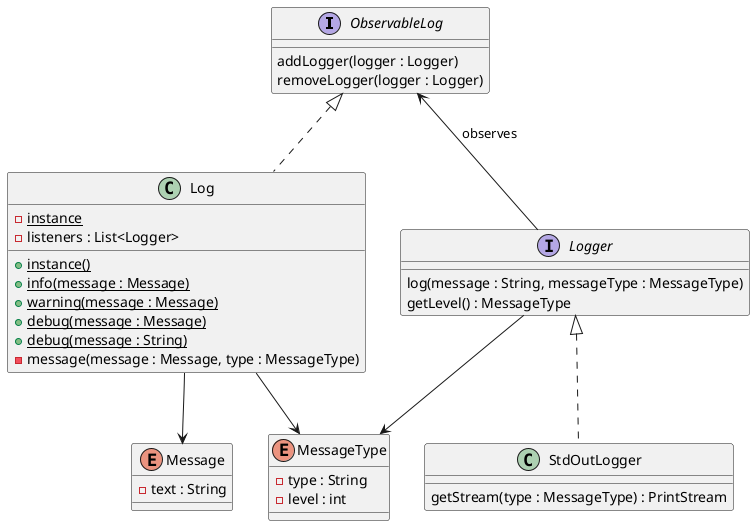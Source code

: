 @startuml

interface ObservableLog {
    addLogger(logger : Logger)
    removeLogger(logger : Logger)
}
class Log implements ObservableLog {
    -{static}instance
    -listeners : List<Logger>

    +{static}instance()
    +{static}info(message : Message)
    +{static}warning(message : Message)
    +{static}debug(message : Message)
    +{static}debug(message : String)
    -message(message : Message, type : MessageType)
}

interface Logger {
    log(message : String, messageType : MessageType)
    getLevel() : MessageType
}
class StdOutLogger implements Logger {
    getStream(type : MessageType) : PrintStream
}

enum Message {
    -text : String
}
enum MessageType {
    -type : String
    -level : int
}

Logger --> MessageType

Log --> Message
Log --> MessageType

ObservableLog <-- Logger : observes
@enduml